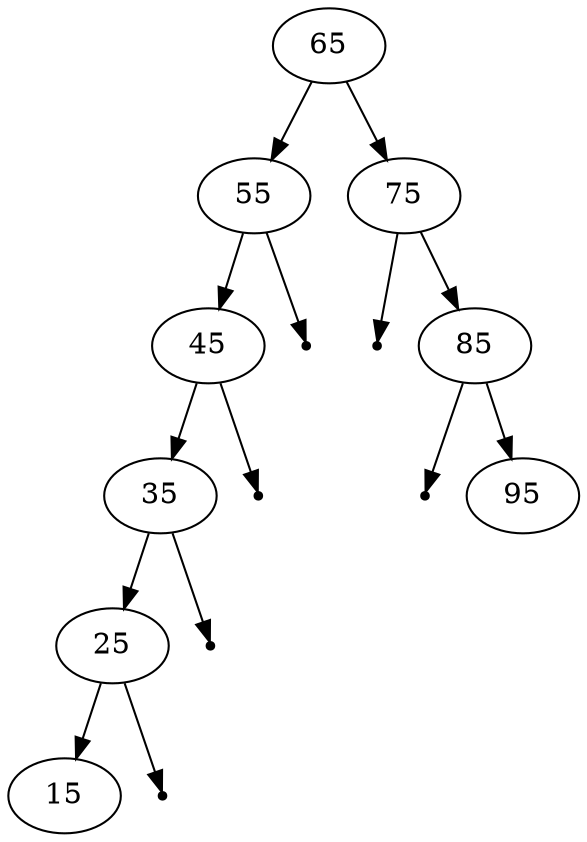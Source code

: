 digraph G { 
  graph [ordering="out"];
  null0 [shape=point];
  null1 [shape=point];
  null2 [shape=point];
  null3 [shape=point];
  null4 [shape=point];
  null5 [shape=point];
  65 -> 55
  65 -> 75
  75 -> null0
  75 -> 85
  85 -> null5
  85 -> 95

  55 -> 45
  55 -> null4
  45 -> 35
  45 -> null1
  35 -> 25
  35 -> null2
  25 -> 15
  25 -> null3
}

